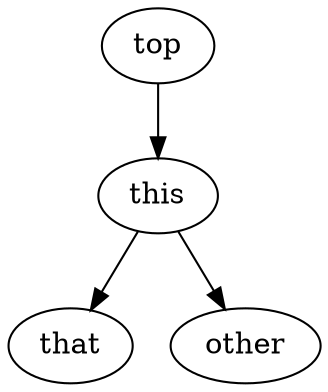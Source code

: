 digraph {
	A [label=top]
	B [label=this]
	C [label=that]
	D [label=other]
	A -> B
	B -> C
	B -> D
}
